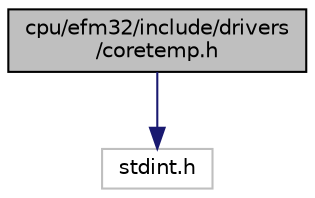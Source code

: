 digraph "cpu/efm32/include/drivers/coretemp.h"
{
 // LATEX_PDF_SIZE
  edge [fontname="Helvetica",fontsize="10",labelfontname="Helvetica",labelfontsize="10"];
  node [fontname="Helvetica",fontsize="10",shape=record];
  Node1 [label="cpu/efm32/include/drivers\l/coretemp.h",height=0.2,width=0.4,color="black", fillcolor="grey75", style="filled", fontcolor="black",tooltip="Interface definition of the EFM32 internal temperature sensor driver."];
  Node1 -> Node2 [color="midnightblue",fontsize="10",style="solid",fontname="Helvetica"];
  Node2 [label="stdint.h",height=0.2,width=0.4,color="grey75", fillcolor="white", style="filled",tooltip=" "];
}
